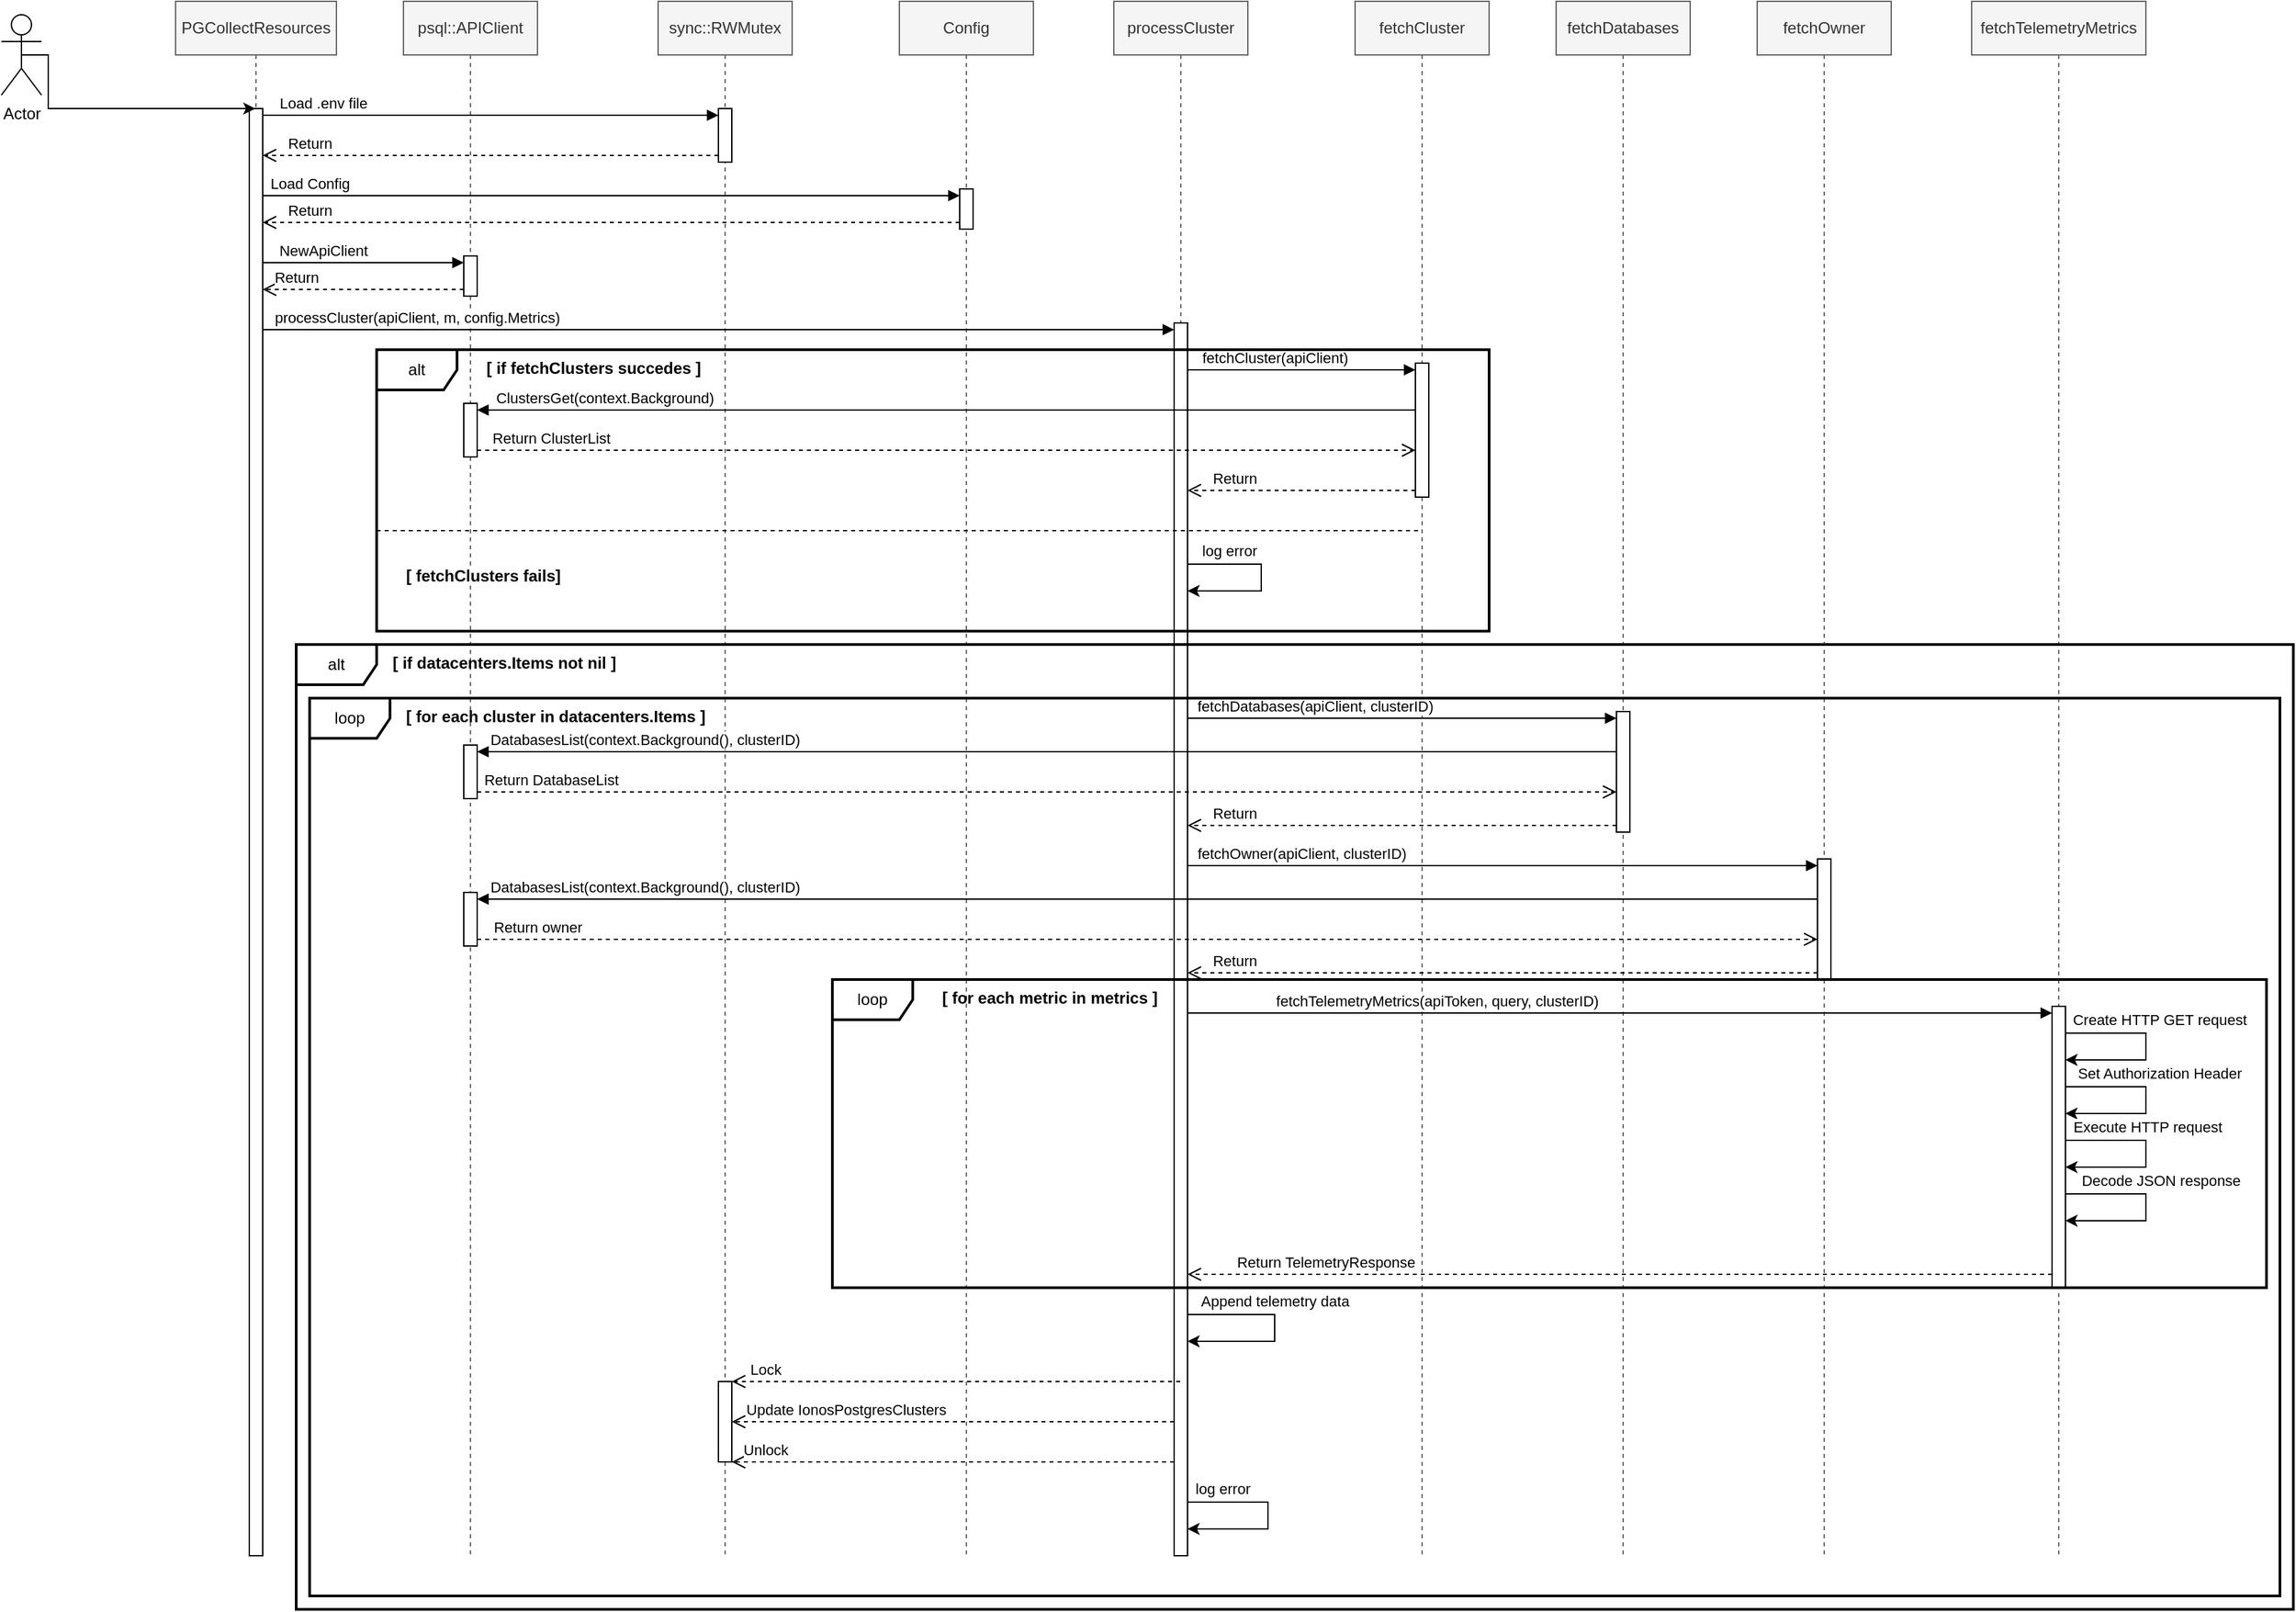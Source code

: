 <mxfile version="24.6.4" type="device">
  <diagram name="Page-1" id="KI7zTDsT1i9wNtw5n0_E">
    <mxGraphModel dx="2074" dy="1204" grid="0" gridSize="10" guides="1" tooltips="1" connect="1" arrows="1" fold="1" page="1" pageScale="1" pageWidth="2339" pageHeight="3300" math="0" shadow="0">
      <root>
        <mxCell id="0" />
        <mxCell id="1" parent="0" />
        <mxCell id="sGiRcGzGCiqCJtUnWVk3-1" value="PGCollectResources" style="shape=umlLifeline;perimeter=lifelinePerimeter;whiteSpace=wrap;html=1;container=1;dropTarget=0;collapsible=0;recursiveResize=0;outlineConnect=0;portConstraint=eastwest;newEdgeStyle={&quot;edgeStyle&quot;:&quot;elbowEdgeStyle&quot;,&quot;elbow&quot;:&quot;vertical&quot;,&quot;curved&quot;:0,&quot;rounded&quot;:0};fillColor=#f5f5f5;fontColor=#333333;strokeColor=#666666;" vertex="1" parent="1">
          <mxGeometry x="140" y="80" width="120" height="1160" as="geometry" />
        </mxCell>
        <mxCell id="sGiRcGzGCiqCJtUnWVk3-13" value="" style="html=1;points=[[0,0,0,0,5],[0,1,0,0,-5],[1,0,0,0,5],[1,1,0,0,-5]];perimeter=orthogonalPerimeter;outlineConnect=0;targetShapes=umlLifeline;portConstraint=eastwest;newEdgeStyle={&quot;curved&quot;:0,&quot;rounded&quot;:0};" vertex="1" parent="sGiRcGzGCiqCJtUnWVk3-1">
          <mxGeometry x="55" y="80" width="10" height="790" as="geometry" />
        </mxCell>
        <mxCell id="sGiRcGzGCiqCJtUnWVk3-16" value="" style="html=1;points=[[0,0,0,0,5],[0,1,0,0,-5],[1,0,0,0,5],[1,1,0,0,-5]];perimeter=orthogonalPerimeter;outlineConnect=0;targetShapes=umlLifeline;portConstraint=eastwest;newEdgeStyle={&quot;curved&quot;:0,&quot;rounded&quot;:0};" vertex="1" parent="sGiRcGzGCiqCJtUnWVk3-1">
          <mxGeometry x="55" y="80" width="10" height="1080" as="geometry" />
        </mxCell>
        <mxCell id="sGiRcGzGCiqCJtUnWVk3-2" value="psql::APIClient" style="shape=umlLifeline;perimeter=lifelinePerimeter;whiteSpace=wrap;html=1;container=1;dropTarget=0;collapsible=0;recursiveResize=0;outlineConnect=0;portConstraint=eastwest;newEdgeStyle={&quot;edgeStyle&quot;:&quot;elbowEdgeStyle&quot;,&quot;elbow&quot;:&quot;vertical&quot;,&quot;curved&quot;:0,&quot;rounded&quot;:0};fillColor=#f5f5f5;fontColor=#333333;strokeColor=#666666;" vertex="1" parent="1">
          <mxGeometry x="310" y="80" width="100" height="1160" as="geometry" />
        </mxCell>
        <mxCell id="sGiRcGzGCiqCJtUnWVk3-24" value="" style="html=1;points=[[0,0,0,0,5],[0,1,0,0,-5],[1,0,0,0,5],[1,1,0,0,-5]];perimeter=orthogonalPerimeter;outlineConnect=0;targetShapes=umlLifeline;portConstraint=eastwest;newEdgeStyle={&quot;curved&quot;:0,&quot;rounded&quot;:0};" vertex="1" parent="sGiRcGzGCiqCJtUnWVk3-2">
          <mxGeometry x="45" y="190" width="10" height="30" as="geometry" />
        </mxCell>
        <mxCell id="sGiRcGzGCiqCJtUnWVk3-33" value="" style="html=1;points=[[0,0,0,0,5],[0,1,0,0,-5],[1,0,0,0,5],[1,1,0,0,-5]];perimeter=orthogonalPerimeter;outlineConnect=0;targetShapes=umlLifeline;portConstraint=eastwest;newEdgeStyle={&quot;curved&quot;:0,&quot;rounded&quot;:0};" vertex="1" parent="sGiRcGzGCiqCJtUnWVk3-2">
          <mxGeometry x="45" y="300" width="10" height="40" as="geometry" />
        </mxCell>
        <mxCell id="sGiRcGzGCiqCJtUnWVk3-50" value="" style="html=1;points=[[0,0,0,0,5],[0,1,0,0,-5],[1,0,0,0,5],[1,1,0,0,-5]];perimeter=orthogonalPerimeter;outlineConnect=0;targetShapes=umlLifeline;portConstraint=eastwest;newEdgeStyle={&quot;curved&quot;:0,&quot;rounded&quot;:0};" vertex="1" parent="sGiRcGzGCiqCJtUnWVk3-2">
          <mxGeometry x="45" y="555" width="10" height="40" as="geometry" />
        </mxCell>
        <mxCell id="sGiRcGzGCiqCJtUnWVk3-56" value="" style="html=1;points=[[0,0,0,0,5],[0,1,0,0,-5],[1,0,0,0,5],[1,1,0,0,-5]];perimeter=orthogonalPerimeter;outlineConnect=0;targetShapes=umlLifeline;portConstraint=eastwest;newEdgeStyle={&quot;curved&quot;:0,&quot;rounded&quot;:0};" vertex="1" parent="sGiRcGzGCiqCJtUnWVk3-2">
          <mxGeometry x="45" y="665" width="10" height="40" as="geometry" />
        </mxCell>
        <mxCell id="sGiRcGzGCiqCJtUnWVk3-3" value="sync::RWMutex" style="shape=umlLifeline;perimeter=lifelinePerimeter;whiteSpace=wrap;html=1;container=1;dropTarget=0;collapsible=0;recursiveResize=0;outlineConnect=0;portConstraint=eastwest;newEdgeStyle={&quot;edgeStyle&quot;:&quot;elbowEdgeStyle&quot;,&quot;elbow&quot;:&quot;vertical&quot;,&quot;curved&quot;:0,&quot;rounded&quot;:0};fillColor=#f5f5f5;fontColor=#333333;strokeColor=#666666;" vertex="1" parent="1">
          <mxGeometry x="500" y="80" width="100" height="1160" as="geometry" />
        </mxCell>
        <mxCell id="sGiRcGzGCiqCJtUnWVk3-18" value="" style="html=1;points=[[0,0,0,0,5],[0,1,0,0,-5],[1,0,0,0,5],[1,1,0,0,-5]];perimeter=orthogonalPerimeter;outlineConnect=0;targetShapes=umlLifeline;portConstraint=eastwest;newEdgeStyle={&quot;curved&quot;:0,&quot;rounded&quot;:0};" vertex="1" parent="sGiRcGzGCiqCJtUnWVk3-3">
          <mxGeometry x="45" y="80" width="10" height="40" as="geometry" />
        </mxCell>
        <mxCell id="sGiRcGzGCiqCJtUnWVk3-82" value="" style="html=1;points=[[0,0,0,0,5],[0,1,0,0,-5],[1,0,0,0,5],[1,1,0,0,-5]];perimeter=orthogonalPerimeter;outlineConnect=0;targetShapes=umlLifeline;portConstraint=eastwest;newEdgeStyle={&quot;curved&quot;:0,&quot;rounded&quot;:0};" vertex="1" parent="sGiRcGzGCiqCJtUnWVk3-3">
          <mxGeometry x="45" y="1030" width="10" height="60" as="geometry" />
        </mxCell>
        <mxCell id="sGiRcGzGCiqCJtUnWVk3-4" value="Config" style="shape=umlLifeline;perimeter=lifelinePerimeter;whiteSpace=wrap;html=1;container=1;dropTarget=0;collapsible=0;recursiveResize=0;outlineConnect=0;portConstraint=eastwest;newEdgeStyle={&quot;edgeStyle&quot;:&quot;elbowEdgeStyle&quot;,&quot;elbow&quot;:&quot;vertical&quot;,&quot;curved&quot;:0,&quot;rounded&quot;:0};fillColor=#f5f5f5;fontColor=#333333;strokeColor=#666666;" vertex="1" parent="1">
          <mxGeometry x="680" y="80" width="100" height="1160" as="geometry" />
        </mxCell>
        <mxCell id="sGiRcGzGCiqCJtUnWVk3-21" value="" style="html=1;points=[[0,0,0,0,5],[0,1,0,0,-5],[1,0,0,0,5],[1,1,0,0,-5]];perimeter=orthogonalPerimeter;outlineConnect=0;targetShapes=umlLifeline;portConstraint=eastwest;newEdgeStyle={&quot;curved&quot;:0,&quot;rounded&quot;:0};" vertex="1" parent="sGiRcGzGCiqCJtUnWVk3-4">
          <mxGeometry x="45" y="140" width="10" height="30" as="geometry" />
        </mxCell>
        <mxCell id="sGiRcGzGCiqCJtUnWVk3-5" value="processCluster" style="shape=umlLifeline;perimeter=lifelinePerimeter;whiteSpace=wrap;html=1;container=1;dropTarget=0;collapsible=0;recursiveResize=0;outlineConnect=0;portConstraint=eastwest;newEdgeStyle={&quot;edgeStyle&quot;:&quot;elbowEdgeStyle&quot;,&quot;elbow&quot;:&quot;vertical&quot;,&quot;curved&quot;:0,&quot;rounded&quot;:0};fillColor=#f5f5f5;fontColor=#333333;strokeColor=#666666;" vertex="1" parent="1">
          <mxGeometry x="840" y="80" width="100" height="1160" as="geometry" />
        </mxCell>
        <mxCell id="sGiRcGzGCiqCJtUnWVk3-27" value="" style="html=1;points=[[0,0,0,0,5],[0,1,0,0,-5],[1,0,0,0,5],[1,1,0,0,-5]];perimeter=orthogonalPerimeter;outlineConnect=0;targetShapes=umlLifeline;portConstraint=eastwest;newEdgeStyle={&quot;curved&quot;:0,&quot;rounded&quot;:0};" vertex="1" parent="sGiRcGzGCiqCJtUnWVk3-5">
          <mxGeometry x="45" y="240" width="10" height="920" as="geometry" />
        </mxCell>
        <mxCell id="sGiRcGzGCiqCJtUnWVk3-80" style="edgeStyle=orthogonalEdgeStyle;rounded=0;orthogonalLoop=1;jettySize=auto;html=1;curved=0;" edge="1" parent="sGiRcGzGCiqCJtUnWVk3-5" source="sGiRcGzGCiqCJtUnWVk3-27" target="sGiRcGzGCiqCJtUnWVk3-27">
          <mxGeometry relative="1" as="geometry">
            <mxPoint x="60" y="980" as="sourcePoint" />
            <mxPoint x="60" y="1000" as="targetPoint" />
            <Array as="points">
              <mxPoint x="120" y="980" />
              <mxPoint x="120" y="1000" />
            </Array>
          </mxGeometry>
        </mxCell>
        <mxCell id="sGiRcGzGCiqCJtUnWVk3-81" value="Append telemetry data" style="edgeLabel;html=1;align=center;verticalAlign=middle;resizable=0;points=[];" vertex="1" connectable="0" parent="sGiRcGzGCiqCJtUnWVk3-80">
          <mxGeometry x="-0.439" y="-1" relative="1" as="geometry">
            <mxPoint x="23" y="-11" as="offset" />
          </mxGeometry>
        </mxCell>
        <mxCell id="sGiRcGzGCiqCJtUnWVk3-85" style="edgeStyle=orthogonalEdgeStyle;rounded=0;orthogonalLoop=1;jettySize=auto;html=1;curved=0;" edge="1" parent="sGiRcGzGCiqCJtUnWVk3-5" source="sGiRcGzGCiqCJtUnWVk3-27" target="sGiRcGzGCiqCJtUnWVk3-27">
          <mxGeometry relative="1" as="geometry">
            <mxPoint x="60" y="1120" as="sourcePoint" />
            <mxPoint x="60" y="1140" as="targetPoint" />
            <Array as="points">
              <mxPoint x="115" y="1120" />
              <mxPoint x="115" y="1140" />
            </Array>
          </mxGeometry>
        </mxCell>
        <mxCell id="sGiRcGzGCiqCJtUnWVk3-86" value="log error" style="edgeLabel;html=1;align=center;verticalAlign=middle;resizable=0;points=[];" vertex="1" connectable="0" parent="sGiRcGzGCiqCJtUnWVk3-85">
          <mxGeometry x="-0.439" y="-1" relative="1" as="geometry">
            <mxPoint x="-14" y="-11" as="offset" />
          </mxGeometry>
        </mxCell>
        <mxCell id="sGiRcGzGCiqCJtUnWVk3-6" value="fetchCluster" style="shape=umlLifeline;perimeter=lifelinePerimeter;whiteSpace=wrap;html=1;container=1;dropTarget=0;collapsible=0;recursiveResize=0;outlineConnect=0;portConstraint=eastwest;newEdgeStyle={&quot;edgeStyle&quot;:&quot;elbowEdgeStyle&quot;,&quot;elbow&quot;:&quot;vertical&quot;,&quot;curved&quot;:0,&quot;rounded&quot;:0};fillColor=#f5f5f5;fontColor=#333333;strokeColor=#666666;" vertex="1" parent="1">
          <mxGeometry x="1020" y="80" width="100" height="1160" as="geometry" />
        </mxCell>
        <mxCell id="sGiRcGzGCiqCJtUnWVk3-30" value="" style="html=1;points=[[0,0,0,0,5],[0,1,0,0,-5],[1,0,0,0,5],[1,1,0,0,-5]];perimeter=orthogonalPerimeter;outlineConnect=0;targetShapes=umlLifeline;portConstraint=eastwest;newEdgeStyle={&quot;curved&quot;:0,&quot;rounded&quot;:0};" vertex="1" parent="sGiRcGzGCiqCJtUnWVk3-6">
          <mxGeometry x="45" y="270" width="10" height="100" as="geometry" />
        </mxCell>
        <mxCell id="sGiRcGzGCiqCJtUnWVk3-7" value="fetchDatabases" style="shape=umlLifeline;perimeter=lifelinePerimeter;whiteSpace=wrap;html=1;container=1;dropTarget=0;collapsible=0;recursiveResize=0;outlineConnect=0;portConstraint=eastwest;newEdgeStyle={&quot;edgeStyle&quot;:&quot;elbowEdgeStyle&quot;,&quot;elbow&quot;:&quot;vertical&quot;,&quot;curved&quot;:0,&quot;rounded&quot;:0};fillColor=#f5f5f5;fontColor=#333333;strokeColor=#666666;" vertex="1" parent="1">
          <mxGeometry x="1170" y="80" width="100" height="1160" as="geometry" />
        </mxCell>
        <mxCell id="sGiRcGzGCiqCJtUnWVk3-47" value="" style="html=1;points=[[0,0,0,0,5],[0,1,0,0,-5],[1,0,0,0,5],[1,1,0,0,-5]];perimeter=orthogonalPerimeter;outlineConnect=0;targetShapes=umlLifeline;portConstraint=eastwest;newEdgeStyle={&quot;curved&quot;:0,&quot;rounded&quot;:0};" vertex="1" parent="sGiRcGzGCiqCJtUnWVk3-7">
          <mxGeometry x="45" y="530" width="10" height="90" as="geometry" />
        </mxCell>
        <mxCell id="sGiRcGzGCiqCJtUnWVk3-8" value="fetchOwner" style="shape=umlLifeline;perimeter=lifelinePerimeter;whiteSpace=wrap;html=1;container=1;dropTarget=0;collapsible=0;recursiveResize=0;outlineConnect=0;portConstraint=eastwest;newEdgeStyle={&quot;edgeStyle&quot;:&quot;elbowEdgeStyle&quot;,&quot;elbow&quot;:&quot;vertical&quot;,&quot;curved&quot;:0,&quot;rounded&quot;:0};fillColor=#f5f5f5;fontColor=#333333;strokeColor=#666666;" vertex="1" parent="1">
          <mxGeometry x="1320" y="80" width="100" height="1160" as="geometry" />
        </mxCell>
        <mxCell id="sGiRcGzGCiqCJtUnWVk3-53" value="" style="html=1;points=[[0,0,0,0,5],[0,1,0,0,-5],[1,0,0,0,5],[1,1,0,0,-5]];perimeter=orthogonalPerimeter;outlineConnect=0;targetShapes=umlLifeline;portConstraint=eastwest;newEdgeStyle={&quot;curved&quot;:0,&quot;rounded&quot;:0};" vertex="1" parent="sGiRcGzGCiqCJtUnWVk3-8">
          <mxGeometry x="45" y="640" width="10" height="90" as="geometry" />
        </mxCell>
        <mxCell id="sGiRcGzGCiqCJtUnWVk3-9" value="fetchTelemetryMetrics" style="shape=umlLifeline;perimeter=lifelinePerimeter;whiteSpace=wrap;html=1;container=1;dropTarget=0;collapsible=0;recursiveResize=0;outlineConnect=0;portConstraint=eastwest;newEdgeStyle={&quot;edgeStyle&quot;:&quot;elbowEdgeStyle&quot;,&quot;elbow&quot;:&quot;vertical&quot;,&quot;curved&quot;:0,&quot;rounded&quot;:0};fillColor=#f5f5f5;fontColor=#333333;strokeColor=#666666;" vertex="1" parent="1">
          <mxGeometry x="1480" y="80" width="130" height="1160" as="geometry" />
        </mxCell>
        <mxCell id="sGiRcGzGCiqCJtUnWVk3-59" value="" style="html=1;points=[[0,0,0,0,5],[0,1,0,0,-5],[1,0,0,0,5],[1,1,0,0,-5]];perimeter=orthogonalPerimeter;outlineConnect=0;targetShapes=umlLifeline;portConstraint=eastwest;newEdgeStyle={&quot;curved&quot;:0,&quot;rounded&quot;:0};" vertex="1" parent="sGiRcGzGCiqCJtUnWVk3-9">
          <mxGeometry x="60" y="750" width="10" height="210" as="geometry" />
        </mxCell>
        <mxCell id="sGiRcGzGCiqCJtUnWVk3-71" style="edgeStyle=orthogonalEdgeStyle;rounded=0;orthogonalLoop=1;jettySize=auto;html=1;curved=0;" edge="1" parent="sGiRcGzGCiqCJtUnWVk3-9">
          <mxGeometry relative="1" as="geometry">
            <mxPoint x="70" y="770" as="sourcePoint" />
            <mxPoint x="70" y="790" as="targetPoint" />
            <Array as="points">
              <mxPoint x="130" y="770" />
              <mxPoint x="130" y="790" />
            </Array>
          </mxGeometry>
        </mxCell>
        <mxCell id="sGiRcGzGCiqCJtUnWVk3-75" value="Create HTTP GET request" style="edgeLabel;html=1;align=center;verticalAlign=middle;resizable=0;points=[];" vertex="1" connectable="0" parent="sGiRcGzGCiqCJtUnWVk3-71">
          <mxGeometry x="-0.545" relative="1" as="geometry">
            <mxPoint x="38" y="-10" as="offset" />
          </mxGeometry>
        </mxCell>
        <mxCell id="sGiRcGzGCiqCJtUnWVk3-72" style="edgeStyle=orthogonalEdgeStyle;rounded=0;orthogonalLoop=1;jettySize=auto;html=1;curved=0;" edge="1" parent="sGiRcGzGCiqCJtUnWVk3-9">
          <mxGeometry relative="1" as="geometry">
            <mxPoint x="70" y="810" as="sourcePoint" />
            <mxPoint x="70" y="830" as="targetPoint" />
            <Array as="points">
              <mxPoint x="130" y="810" />
              <mxPoint x="130" y="830" />
            </Array>
          </mxGeometry>
        </mxCell>
        <mxCell id="sGiRcGzGCiqCJtUnWVk3-76" value="Set Authorization Header" style="edgeLabel;html=1;align=center;verticalAlign=middle;resizable=0;points=[];" vertex="1" connectable="0" parent="sGiRcGzGCiqCJtUnWVk3-72">
          <mxGeometry x="-0.529" y="3" relative="1" as="geometry">
            <mxPoint x="37" y="-7" as="offset" />
          </mxGeometry>
        </mxCell>
        <mxCell id="sGiRcGzGCiqCJtUnWVk3-73" style="edgeStyle=orthogonalEdgeStyle;rounded=0;orthogonalLoop=1;jettySize=auto;html=1;curved=0;" edge="1" parent="sGiRcGzGCiqCJtUnWVk3-9" source="sGiRcGzGCiqCJtUnWVk3-59" target="sGiRcGzGCiqCJtUnWVk3-59">
          <mxGeometry relative="1" as="geometry">
            <Array as="points">
              <mxPoint x="130" y="850" />
              <mxPoint x="130" y="870" />
            </Array>
          </mxGeometry>
        </mxCell>
        <mxCell id="sGiRcGzGCiqCJtUnWVk3-77" value="Execute HTTP request" style="edgeLabel;html=1;align=center;verticalAlign=middle;resizable=0;points=[];" vertex="1" connectable="0" parent="sGiRcGzGCiqCJtUnWVk3-73">
          <mxGeometry x="-0.439" relative="1" as="geometry">
            <mxPoint x="21" y="-10" as="offset" />
          </mxGeometry>
        </mxCell>
        <mxCell id="sGiRcGzGCiqCJtUnWVk3-74" style="edgeStyle=orthogonalEdgeStyle;rounded=0;orthogonalLoop=1;jettySize=auto;html=1;curved=0;" edge="1" parent="sGiRcGzGCiqCJtUnWVk3-9">
          <mxGeometry relative="1" as="geometry">
            <mxPoint x="70" y="890" as="sourcePoint" />
            <mxPoint x="70" y="910" as="targetPoint" />
            <Array as="points">
              <mxPoint x="130" y="890" />
              <mxPoint x="130" y="910" />
            </Array>
          </mxGeometry>
        </mxCell>
        <mxCell id="sGiRcGzGCiqCJtUnWVk3-78" value="Decode JSON response" style="edgeLabel;html=1;align=center;verticalAlign=middle;resizable=0;points=[];" vertex="1" connectable="0" parent="sGiRcGzGCiqCJtUnWVk3-74">
          <mxGeometry x="-0.439" y="-1" relative="1" as="geometry">
            <mxPoint x="31" y="-11" as="offset" />
          </mxGeometry>
        </mxCell>
        <mxCell id="sGiRcGzGCiqCJtUnWVk3-12" style="edgeStyle=orthogonalEdgeStyle;rounded=0;orthogonalLoop=1;jettySize=auto;html=1;exitX=0.5;exitY=0.5;exitDx=0;exitDy=0;exitPerimeter=0;" edge="1" parent="1" source="sGiRcGzGCiqCJtUnWVk3-11" target="sGiRcGzGCiqCJtUnWVk3-1">
          <mxGeometry relative="1" as="geometry">
            <Array as="points">
              <mxPoint x="45" y="160" />
            </Array>
          </mxGeometry>
        </mxCell>
        <mxCell id="sGiRcGzGCiqCJtUnWVk3-11" value="Actor" style="shape=umlActor;verticalLabelPosition=bottom;verticalAlign=top;html=1;" vertex="1" parent="1">
          <mxGeometry x="10" y="90" width="30" height="60" as="geometry" />
        </mxCell>
        <mxCell id="sGiRcGzGCiqCJtUnWVk3-19" value="Load .env file" style="html=1;verticalAlign=bottom;endArrow=block;curved=0;rounded=0;entryX=0;entryY=0;entryDx=0;entryDy=5;" edge="1" target="sGiRcGzGCiqCJtUnWVk3-18" parent="1" source="sGiRcGzGCiqCJtUnWVk3-16">
          <mxGeometry x="-0.735" relative="1" as="geometry">
            <mxPoint x="475" y="165" as="sourcePoint" />
            <mxPoint as="offset" />
          </mxGeometry>
        </mxCell>
        <mxCell id="sGiRcGzGCiqCJtUnWVk3-20" value="Return" style="html=1;verticalAlign=bottom;endArrow=open;dashed=1;endSize=8;curved=0;rounded=0;exitX=0;exitY=1;exitDx=0;exitDy=-5;" edge="1" source="sGiRcGzGCiqCJtUnWVk3-18" parent="1" target="sGiRcGzGCiqCJtUnWVk3-16">
          <mxGeometry x="0.794" relative="1" as="geometry">
            <mxPoint x="475" y="235" as="targetPoint" />
            <mxPoint as="offset" />
          </mxGeometry>
        </mxCell>
        <mxCell id="sGiRcGzGCiqCJtUnWVk3-23" value="Return" style="html=1;verticalAlign=bottom;endArrow=open;dashed=1;endSize=8;curved=0;rounded=0;exitX=0;exitY=1;exitDx=0;exitDy=-5;" edge="1" source="sGiRcGzGCiqCJtUnWVk3-21" parent="1" target="sGiRcGzGCiqCJtUnWVk3-16">
          <mxGeometry x="0.865" relative="1" as="geometry">
            <mxPoint x="655" y="285" as="targetPoint" />
            <mxPoint as="offset" />
          </mxGeometry>
        </mxCell>
        <mxCell id="sGiRcGzGCiqCJtUnWVk3-22" value="Load Config" style="html=1;verticalAlign=bottom;endArrow=block;curved=0;rounded=0;entryX=0;entryY=0;entryDx=0;entryDy=5;" edge="1" target="sGiRcGzGCiqCJtUnWVk3-21" parent="1" source="sGiRcGzGCiqCJtUnWVk3-16">
          <mxGeometry x="-0.865" relative="1" as="geometry">
            <mxPoint x="655" y="215" as="sourcePoint" />
            <mxPoint as="offset" />
          </mxGeometry>
        </mxCell>
        <mxCell id="sGiRcGzGCiqCJtUnWVk3-26" value="Return" style="html=1;verticalAlign=bottom;endArrow=open;dashed=1;endSize=8;curved=0;rounded=0;exitX=0;exitY=1;exitDx=0;exitDy=-5;" edge="1" source="sGiRcGzGCiqCJtUnWVk3-24" parent="1" target="sGiRcGzGCiqCJtUnWVk3-16">
          <mxGeometry x="0.667" relative="1" as="geometry">
            <mxPoint x="285" y="335" as="targetPoint" />
            <mxPoint as="offset" />
          </mxGeometry>
        </mxCell>
        <mxCell id="sGiRcGzGCiqCJtUnWVk3-25" value="NewApiClient" style="html=1;verticalAlign=bottom;endArrow=block;curved=0;rounded=0;entryX=0;entryY=0;entryDx=0;entryDy=5;" edge="1" target="sGiRcGzGCiqCJtUnWVk3-24" parent="1" source="sGiRcGzGCiqCJtUnWVk3-16">
          <mxGeometry x="-0.4" relative="1" as="geometry">
            <mxPoint x="285" y="265" as="sourcePoint" />
            <mxPoint as="offset" />
          </mxGeometry>
        </mxCell>
        <mxCell id="sGiRcGzGCiqCJtUnWVk3-28" value="processCluster(apiClient, m, config.Metrics)" style="html=1;verticalAlign=bottom;endArrow=block;curved=0;rounded=0;entryX=0;entryY=0;entryDx=0;entryDy=5;" edge="1" target="sGiRcGzGCiqCJtUnWVk3-27" parent="1" source="sGiRcGzGCiqCJtUnWVk3-16">
          <mxGeometry x="-0.662" relative="1" as="geometry">
            <mxPoint x="815" y="325" as="sourcePoint" />
            <mxPoint as="offset" />
          </mxGeometry>
        </mxCell>
        <mxCell id="sGiRcGzGCiqCJtUnWVk3-29" value="Update IonosPostgresClusters" style="html=1;verticalAlign=bottom;endArrow=open;dashed=1;endSize=8;curved=0;rounded=0;exitX=0;exitY=1;exitDx=0;exitDy=-5;" edge="1" parent="1" target="sGiRcGzGCiqCJtUnWVk3-82">
          <mxGeometry x="0.485" relative="1" as="geometry">
            <mxPoint x="580" y="1140" as="targetPoint" />
            <mxPoint x="885" y="1140.0" as="sourcePoint" />
            <mxPoint as="offset" />
          </mxGeometry>
        </mxCell>
        <mxCell id="sGiRcGzGCiqCJtUnWVk3-31" value="fetchCluster(apiClient)" style="html=1;verticalAlign=bottom;endArrow=block;curved=0;rounded=0;entryX=0;entryY=0;entryDx=0;entryDy=5;" edge="1" target="sGiRcGzGCiqCJtUnWVk3-30" parent="1" source="sGiRcGzGCiqCJtUnWVk3-27">
          <mxGeometry x="-0.235" relative="1" as="geometry">
            <mxPoint x="995" y="355" as="sourcePoint" />
            <mxPoint as="offset" />
          </mxGeometry>
        </mxCell>
        <mxCell id="sGiRcGzGCiqCJtUnWVk3-32" value="Return" style="html=1;verticalAlign=bottom;endArrow=open;dashed=1;endSize=8;curved=0;rounded=0;exitX=0;exitY=1;exitDx=0;exitDy=-5;" edge="1" source="sGiRcGzGCiqCJtUnWVk3-30" parent="1" target="sGiRcGzGCiqCJtUnWVk3-27">
          <mxGeometry x="0.588" relative="1" as="geometry">
            <mxPoint x="995" y="425" as="targetPoint" />
            <mxPoint as="offset" />
          </mxGeometry>
        </mxCell>
        <mxCell id="sGiRcGzGCiqCJtUnWVk3-34" value="ClustersGet(context.Background)" style="html=1;verticalAlign=bottom;endArrow=block;curved=0;rounded=0;entryX=1;entryY=0;entryDx=0;entryDy=5;" edge="1" target="sGiRcGzGCiqCJtUnWVk3-33" parent="1" source="sGiRcGzGCiqCJtUnWVk3-30">
          <mxGeometry x="0.729" relative="1" as="geometry">
            <mxPoint x="435" y="365" as="sourcePoint" />
            <mxPoint as="offset" />
          </mxGeometry>
        </mxCell>
        <mxCell id="sGiRcGzGCiqCJtUnWVk3-35" value="Return ClusterList" style="html=1;verticalAlign=bottom;endArrow=open;dashed=1;endSize=8;curved=0;rounded=0;exitX=1;exitY=1;exitDx=0;exitDy=-5;" edge="1" source="sGiRcGzGCiqCJtUnWVk3-33" parent="1" target="sGiRcGzGCiqCJtUnWVk3-30">
          <mxGeometry x="-0.843" relative="1" as="geometry">
            <mxPoint x="435" y="435" as="targetPoint" />
            <mxPoint as="offset" />
          </mxGeometry>
        </mxCell>
        <mxCell id="sGiRcGzGCiqCJtUnWVk3-43" value="alt" style="shape=umlFrame;whiteSpace=wrap;html=1;pointerEvents=0;recursiveResize=0;container=1;collapsible=0;width=60;height=30;strokeWidth=2;" vertex="1" parent="1">
          <mxGeometry x="290" y="340" width="830" height="210" as="geometry" />
        </mxCell>
        <mxCell id="sGiRcGzGCiqCJtUnWVk3-44" value="&lt;b&gt;[ if fetchClusters succedes ]&lt;/b&gt;" style="text;html=1;" vertex="1" parent="sGiRcGzGCiqCJtUnWVk3-43">
          <mxGeometry width="100" height="20" relative="1" as="geometry">
            <mxPoint x="80" as="offset" />
          </mxGeometry>
        </mxCell>
        <mxCell id="sGiRcGzGCiqCJtUnWVk3-45" value="&lt;b&gt;[ fetchClusters fails]&lt;/b&gt;" style="line;strokeWidth=1;dashed=1;labelPosition=center;verticalLabelPosition=bottom;align=left;verticalAlign=top;spacingLeft=20;spacingTop=15;html=1;whiteSpace=wrap;" vertex="1" parent="sGiRcGzGCiqCJtUnWVk3-43">
          <mxGeometry y="130" width="780" height="10" as="geometry" />
        </mxCell>
        <mxCell id="sGiRcGzGCiqCJtUnWVk3-36" style="edgeStyle=orthogonalEdgeStyle;rounded=0;orthogonalLoop=1;jettySize=auto;html=1;curved=0;" edge="1" parent="sGiRcGzGCiqCJtUnWVk3-43">
          <mxGeometry relative="1" as="geometry">
            <mxPoint x="605" y="150" as="sourcePoint" />
            <mxPoint x="605" y="180" as="targetPoint" />
            <Array as="points">
              <mxPoint x="605" y="160" />
              <mxPoint x="660" y="160" />
              <mxPoint x="660" y="180" />
              <mxPoint x="605" y="180" />
            </Array>
          </mxGeometry>
        </mxCell>
        <mxCell id="sGiRcGzGCiqCJtUnWVk3-37" value="log error" style="edgeLabel;html=1;align=center;verticalAlign=middle;resizable=0;points=[];" vertex="1" connectable="0" parent="sGiRcGzGCiqCJtUnWVk3-36">
          <mxGeometry x="-0.425" relative="1" as="geometry">
            <mxPoint y="-10" as="offset" />
          </mxGeometry>
        </mxCell>
        <mxCell id="sGiRcGzGCiqCJtUnWVk3-48" value="fetchDatabases(apiClient, clusterID)" style="html=1;verticalAlign=bottom;endArrow=block;curved=0;rounded=0;entryX=0;entryY=0;entryDx=0;entryDy=5;" edge="1" target="sGiRcGzGCiqCJtUnWVk3-47" parent="1" source="sGiRcGzGCiqCJtUnWVk3-27">
          <mxGeometry x="-0.406" relative="1" as="geometry">
            <mxPoint x="1145" y="605" as="sourcePoint" />
            <mxPoint as="offset" />
          </mxGeometry>
        </mxCell>
        <mxCell id="sGiRcGzGCiqCJtUnWVk3-49" value="Return" style="html=1;verticalAlign=bottom;endArrow=open;dashed=1;endSize=8;curved=0;rounded=0;exitX=0;exitY=1;exitDx=0;exitDy=-5;" edge="1" source="sGiRcGzGCiqCJtUnWVk3-47" parent="1" target="sGiRcGzGCiqCJtUnWVk3-27">
          <mxGeometry x="0.781" relative="1" as="geometry">
            <mxPoint x="1145" y="675" as="targetPoint" />
            <mxPoint as="offset" />
          </mxGeometry>
        </mxCell>
        <mxCell id="sGiRcGzGCiqCJtUnWVk3-51" value="DatabasesList(context.Background(), clusterID)" style="html=1;verticalAlign=bottom;endArrow=block;curved=0;rounded=0;entryX=1;entryY=0;entryDx=0;entryDy=5;" edge="1" target="sGiRcGzGCiqCJtUnWVk3-50" parent="1" source="sGiRcGzGCiqCJtUnWVk3-47">
          <mxGeometry x="0.706" relative="1" as="geometry">
            <mxPoint x="435" y="610" as="sourcePoint" />
            <mxPoint as="offset" />
          </mxGeometry>
        </mxCell>
        <mxCell id="sGiRcGzGCiqCJtUnWVk3-52" value="Return DatabaseList" style="html=1;verticalAlign=bottom;endArrow=open;dashed=1;endSize=8;curved=0;rounded=0;exitX=1;exitY=1;exitDx=0;exitDy=-5;" edge="1" source="sGiRcGzGCiqCJtUnWVk3-50" parent="1" target="sGiRcGzGCiqCJtUnWVk3-47">
          <mxGeometry x="-0.871" relative="1" as="geometry">
            <mxPoint x="435" y="680" as="targetPoint" />
            <mxPoint as="offset" />
          </mxGeometry>
        </mxCell>
        <mxCell id="sGiRcGzGCiqCJtUnWVk3-54" value="fetchOwner(apiClient, clusterID)" style="html=1;verticalAlign=bottom;endArrow=block;curved=0;rounded=0;entryX=0;entryY=0;entryDx=0;entryDy=5;" edge="1" target="sGiRcGzGCiqCJtUnWVk3-53" parent="1" source="sGiRcGzGCiqCJtUnWVk3-27">
          <mxGeometry x="-0.638" relative="1" as="geometry">
            <mxPoint x="1295" y="725" as="sourcePoint" />
            <mxPoint as="offset" />
          </mxGeometry>
        </mxCell>
        <mxCell id="sGiRcGzGCiqCJtUnWVk3-55" value="Return" style="html=1;verticalAlign=bottom;endArrow=open;dashed=1;endSize=8;curved=0;rounded=0;exitX=0;exitY=1;exitDx=0;exitDy=-5;" edge="1" source="sGiRcGzGCiqCJtUnWVk3-53" parent="1" target="sGiRcGzGCiqCJtUnWVk3-27">
          <mxGeometry x="0.851" relative="1" as="geometry">
            <mxPoint x="1295" y="795" as="targetPoint" />
            <mxPoint as="offset" />
          </mxGeometry>
        </mxCell>
        <mxCell id="sGiRcGzGCiqCJtUnWVk3-57" value="DatabasesList(context.Background(), clusterID)" style="html=1;verticalAlign=bottom;endArrow=block;curved=0;rounded=0;entryX=1;entryY=0;entryDx=0;entryDy=5;" edge="1" target="sGiRcGzGCiqCJtUnWVk3-56" parent="1" source="sGiRcGzGCiqCJtUnWVk3-53">
          <mxGeometry x="0.75" relative="1" as="geometry">
            <mxPoint x="435" y="700" as="sourcePoint" />
            <mxPoint as="offset" />
          </mxGeometry>
        </mxCell>
        <mxCell id="sGiRcGzGCiqCJtUnWVk3-58" value="Return owner" style="html=1;verticalAlign=bottom;endArrow=open;dashed=1;endSize=8;curved=0;rounded=0;exitX=1;exitY=1;exitDx=0;exitDy=-5;" edge="1" source="sGiRcGzGCiqCJtUnWVk3-56" parent="1" target="sGiRcGzGCiqCJtUnWVk3-53">
          <mxGeometry x="-0.91" relative="1" as="geometry">
            <mxPoint x="435" y="770" as="targetPoint" />
            <mxPoint as="offset" />
          </mxGeometry>
        </mxCell>
        <mxCell id="sGiRcGzGCiqCJtUnWVk3-61" value="Return TelemetryResponse" style="html=1;verticalAlign=bottom;endArrow=open;dashed=1;endSize=8;curved=0;rounded=0;" edge="1" source="sGiRcGzGCiqCJtUnWVk3-59" parent="1" target="sGiRcGzGCiqCJtUnWVk3-27">
          <mxGeometry x="0.681" relative="1" as="geometry">
            <mxPoint x="899.997" y="1030" as="targetPoint" />
            <mxPoint x="1520" y="1040" as="sourcePoint" />
            <Array as="points">
              <mxPoint x="1480.33" y="1030" />
            </Array>
            <mxPoint as="offset" />
          </mxGeometry>
        </mxCell>
        <mxCell id="sGiRcGzGCiqCJtUnWVk3-60" value="fetchTelemetryMetrics(apiToken, query, clusterID)" style="html=1;verticalAlign=bottom;endArrow=block;curved=0;rounded=0;entryX=0;entryY=0;entryDx=0;entryDy=5;" edge="1" target="sGiRcGzGCiqCJtUnWVk3-59" parent="1" source="sGiRcGzGCiqCJtUnWVk3-27">
          <mxGeometry x="-0.425" relative="1" as="geometry">
            <mxPoint x="1295" y="845" as="sourcePoint" />
            <mxPoint as="offset" />
          </mxGeometry>
        </mxCell>
        <mxCell id="sGiRcGzGCiqCJtUnWVk3-83" value="Lock" style="html=1;verticalAlign=bottom;endArrow=open;dashed=1;endSize=8;curved=0;rounded=0;" edge="1" parent="1" source="sGiRcGzGCiqCJtUnWVk3-5" target="sGiRcGzGCiqCJtUnWVk3-82">
          <mxGeometry x="0.851" relative="1" as="geometry">
            <mxPoint x="560" y="1119.67" as="targetPoint" />
            <mxPoint x="870" y="1120" as="sourcePoint" />
            <mxPoint as="offset" />
          </mxGeometry>
        </mxCell>
        <mxCell id="sGiRcGzGCiqCJtUnWVk3-84" value="Unlock" style="html=1;verticalAlign=bottom;endArrow=open;dashed=1;endSize=8;curved=0;rounded=0;" edge="1" parent="1" source="sGiRcGzGCiqCJtUnWVk3-27">
          <mxGeometry x="0.851" relative="1" as="geometry">
            <mxPoint x="555" y="1170" as="targetPoint" />
            <mxPoint x="875" y="1170" as="sourcePoint" />
            <mxPoint as="offset" />
          </mxGeometry>
        </mxCell>
        <mxCell id="sGiRcGzGCiqCJtUnWVk3-87" value="alt" style="shape=umlFrame;whiteSpace=wrap;html=1;pointerEvents=0;recursiveResize=0;container=1;collapsible=0;width=60;height=30;strokeWidth=2;" vertex="1" parent="1">
          <mxGeometry x="230" y="560" width="1490" height="720" as="geometry" />
        </mxCell>
        <mxCell id="sGiRcGzGCiqCJtUnWVk3-88" value="&lt;b&gt;[ if datacenters.Items not nil ]&lt;/b&gt;" style="text;html=1;" vertex="1" parent="sGiRcGzGCiqCJtUnWVk3-87">
          <mxGeometry width="100" height="20" relative="1" as="geometry">
            <mxPoint x="70" as="offset" />
          </mxGeometry>
        </mxCell>
        <mxCell id="sGiRcGzGCiqCJtUnWVk3-92" value="loop" style="shape=umlFrame;whiteSpace=wrap;html=1;pointerEvents=0;recursiveResize=0;container=1;collapsible=0;width=60;height=30;strokeWidth=2;" vertex="1" parent="sGiRcGzGCiqCJtUnWVk3-87">
          <mxGeometry x="10" y="40" width="1470" height="670" as="geometry" />
        </mxCell>
        <mxCell id="sGiRcGzGCiqCJtUnWVk3-93" value="&lt;b&gt;[ for each cluster in datacenters.Items ]&lt;/b&gt;" style="text;html=1;" vertex="1" parent="sGiRcGzGCiqCJtUnWVk3-92">
          <mxGeometry width="100" height="20" relative="1" as="geometry">
            <mxPoint x="70" as="offset" />
          </mxGeometry>
        </mxCell>
        <mxCell id="sGiRcGzGCiqCJtUnWVk3-97" value="loop" style="shape=umlFrame;whiteSpace=wrap;html=1;pointerEvents=0;recursiveResize=0;container=1;collapsible=0;width=60;height=30;strokeWidth=2;" vertex="1" parent="sGiRcGzGCiqCJtUnWVk3-92">
          <mxGeometry x="390" y="210" width="1070" height="230" as="geometry" />
        </mxCell>
        <mxCell id="sGiRcGzGCiqCJtUnWVk3-98" value="&lt;b&gt;[ for each metric in metrics ]&lt;/b&gt;" style="text;html=1;" vertex="1" parent="sGiRcGzGCiqCJtUnWVk3-97">
          <mxGeometry width="100" height="20" relative="1" as="geometry">
            <mxPoint x="80" as="offset" />
          </mxGeometry>
        </mxCell>
      </root>
    </mxGraphModel>
  </diagram>
</mxfile>
